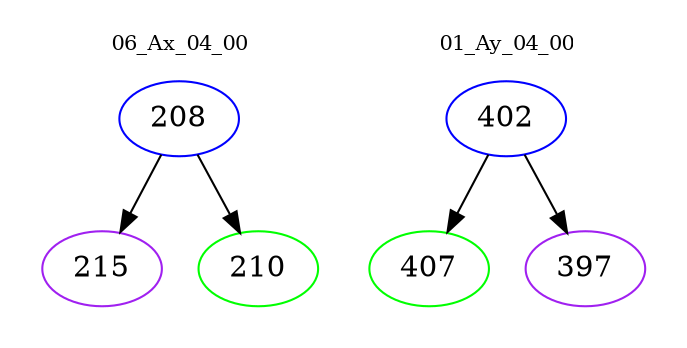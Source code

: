 digraph{
subgraph cluster_0 {
color = white
label = "06_Ax_04_00";
fontsize=10;
T0_208 [label="208", color="blue"]
T0_208 -> T0_215 [color="black"]
T0_215 [label="215", color="purple"]
T0_208 -> T0_210 [color="black"]
T0_210 [label="210", color="green"]
}
subgraph cluster_1 {
color = white
label = "01_Ay_04_00";
fontsize=10;
T1_402 [label="402", color="blue"]
T1_402 -> T1_407 [color="black"]
T1_407 [label="407", color="green"]
T1_402 -> T1_397 [color="black"]
T1_397 [label="397", color="purple"]
}
}
